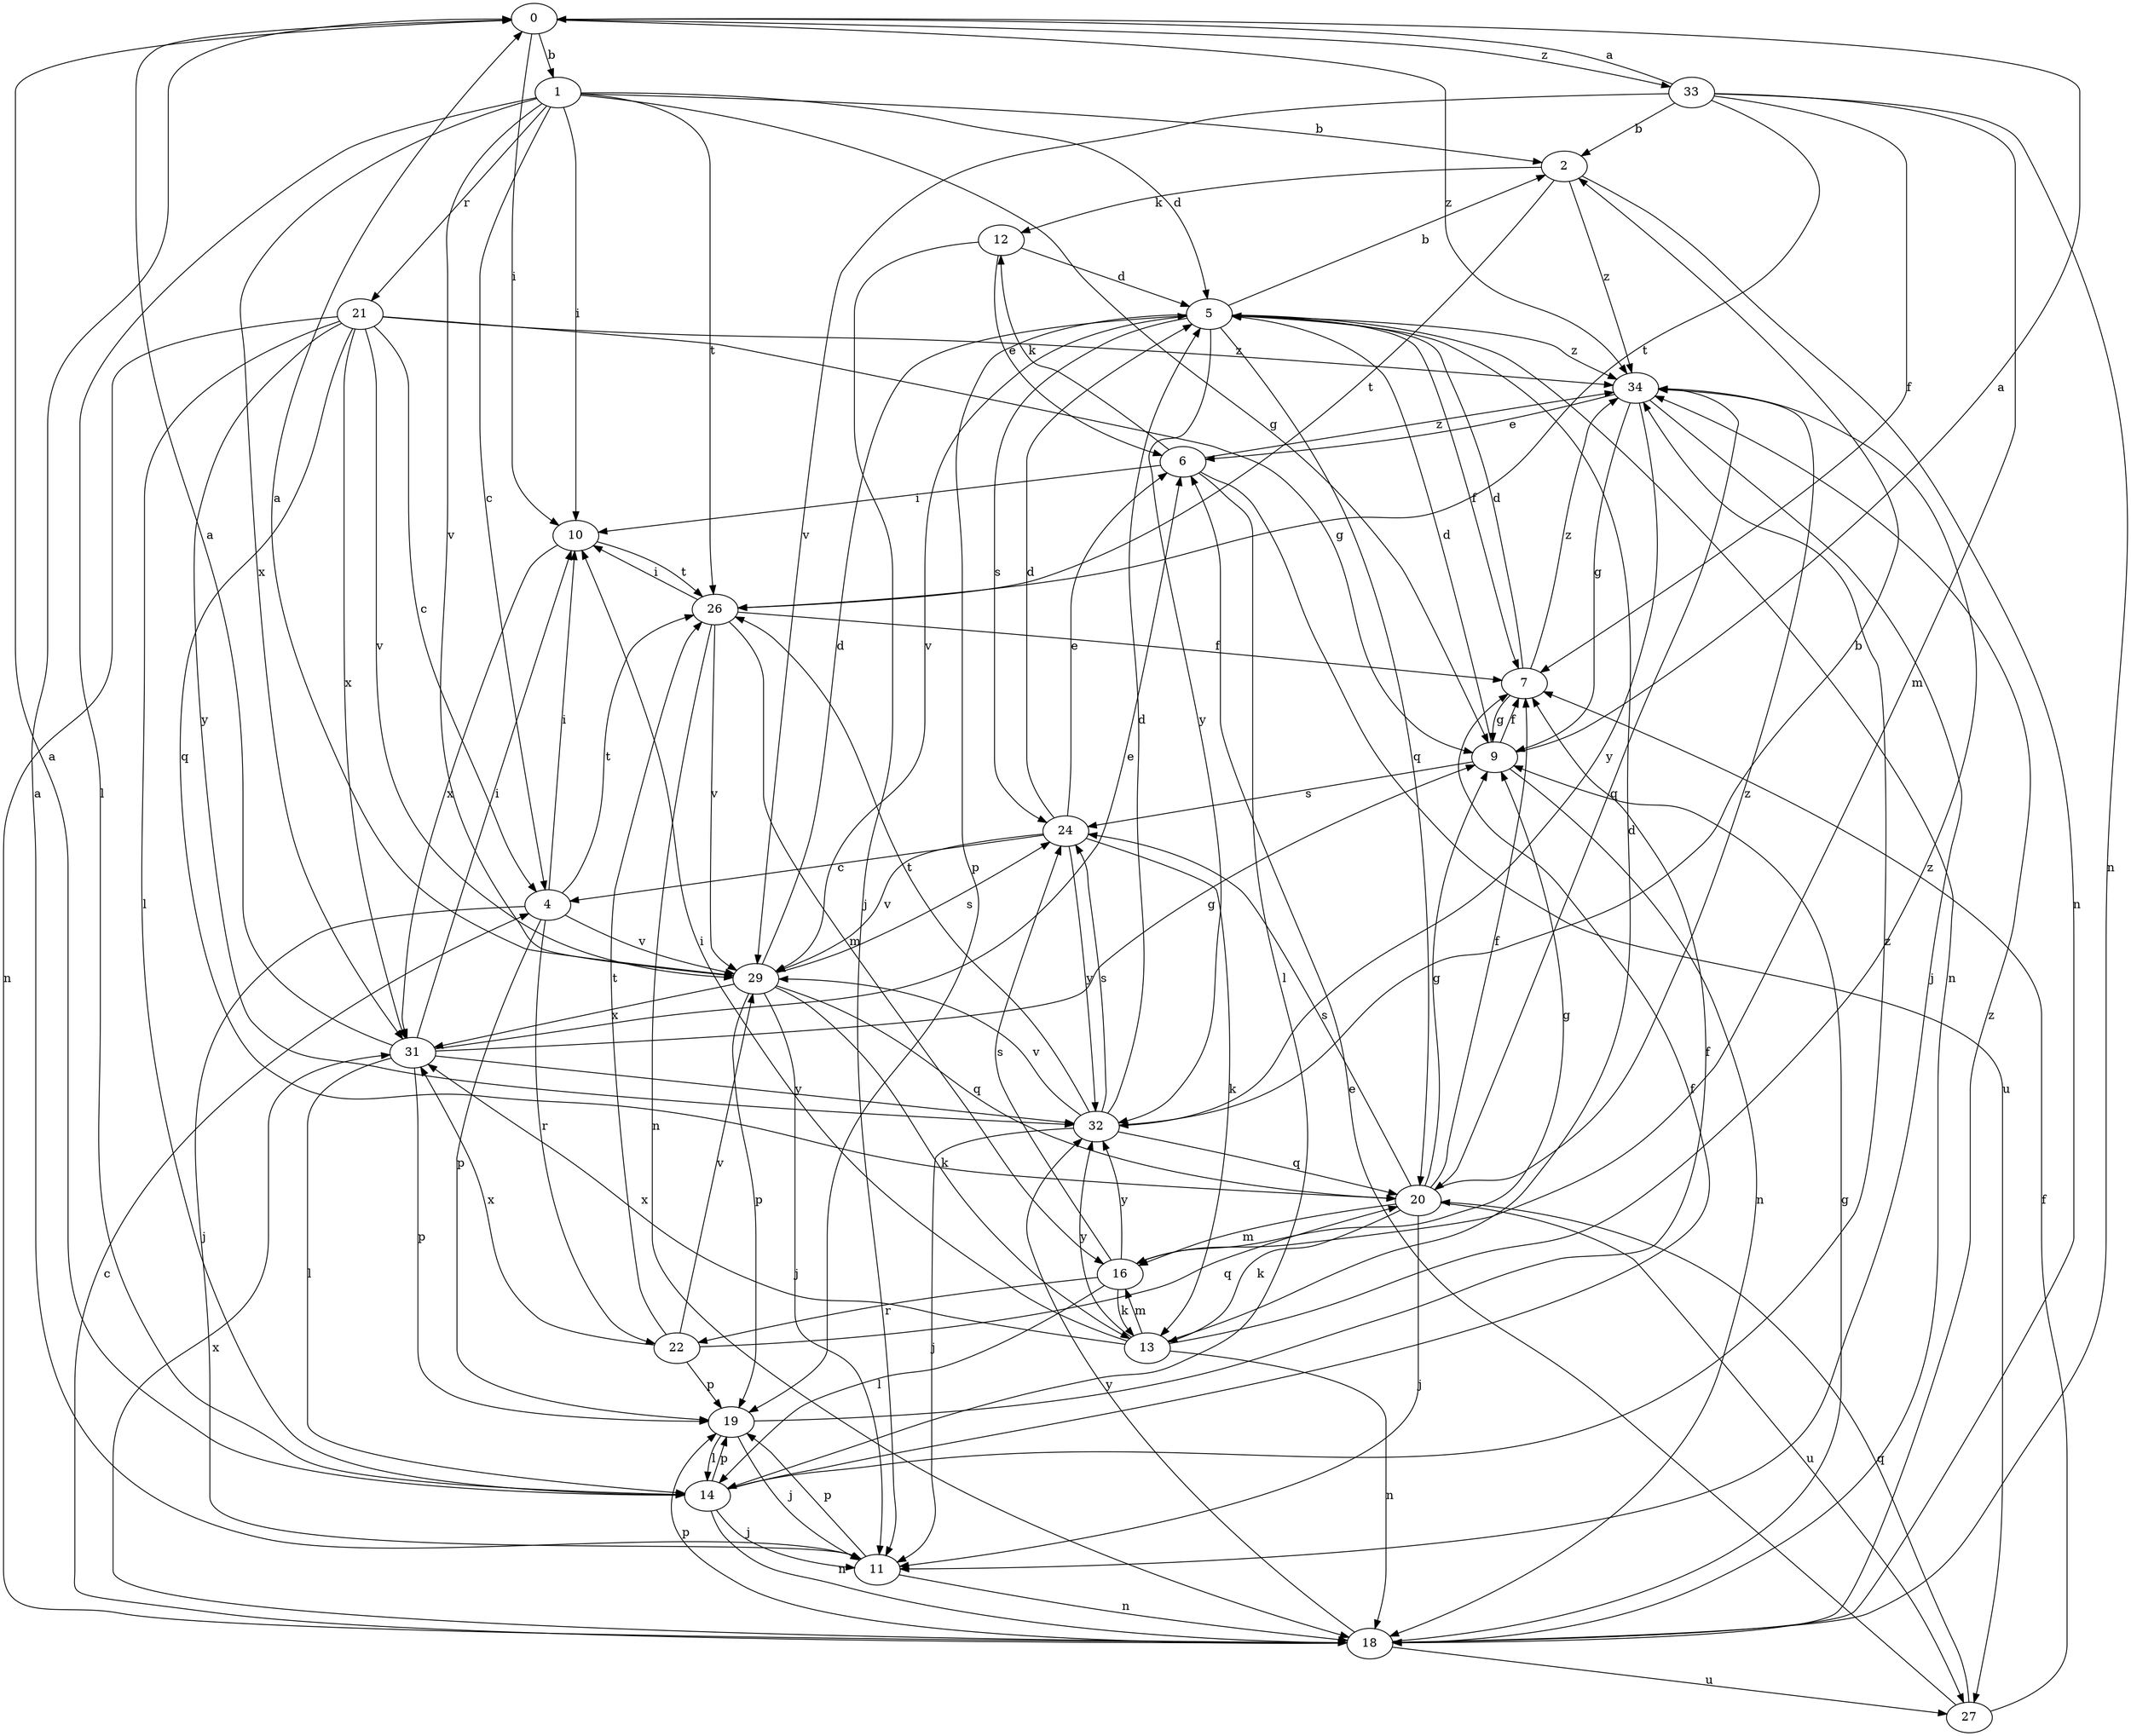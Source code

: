 strict digraph  {
0;
1;
2;
4;
5;
6;
7;
9;
10;
11;
12;
13;
14;
16;
18;
19;
20;
21;
22;
24;
26;
27;
29;
31;
32;
33;
34;
0 -> 1  [label=b];
0 -> 10  [label=i];
0 -> 33  [label=z];
0 -> 34  [label=z];
1 -> 2  [label=b];
1 -> 4  [label=c];
1 -> 5  [label=d];
1 -> 9  [label=g];
1 -> 10  [label=i];
1 -> 14  [label=l];
1 -> 21  [label=r];
1 -> 26  [label=t];
1 -> 29  [label=v];
1 -> 31  [label=x];
2 -> 12  [label=k];
2 -> 18  [label=n];
2 -> 26  [label=t];
2 -> 34  [label=z];
4 -> 10  [label=i];
4 -> 11  [label=j];
4 -> 19  [label=p];
4 -> 22  [label=r];
4 -> 26  [label=t];
4 -> 29  [label=v];
5 -> 2  [label=b];
5 -> 7  [label=f];
5 -> 18  [label=n];
5 -> 19  [label=p];
5 -> 20  [label=q];
5 -> 24  [label=s];
5 -> 29  [label=v];
5 -> 32  [label=y];
5 -> 34  [label=z];
6 -> 10  [label=i];
6 -> 12  [label=k];
6 -> 14  [label=l];
6 -> 27  [label=u];
6 -> 34  [label=z];
7 -> 5  [label=d];
7 -> 9  [label=g];
7 -> 34  [label=z];
9 -> 0  [label=a];
9 -> 5  [label=d];
9 -> 7  [label=f];
9 -> 18  [label=n];
9 -> 24  [label=s];
10 -> 26  [label=t];
10 -> 31  [label=x];
11 -> 0  [label=a];
11 -> 18  [label=n];
11 -> 19  [label=p];
12 -> 5  [label=d];
12 -> 6  [label=e];
12 -> 11  [label=j];
13 -> 5  [label=d];
13 -> 10  [label=i];
13 -> 16  [label=m];
13 -> 18  [label=n];
13 -> 31  [label=x];
13 -> 32  [label=y];
13 -> 34  [label=z];
14 -> 0  [label=a];
14 -> 7  [label=f];
14 -> 11  [label=j];
14 -> 18  [label=n];
14 -> 19  [label=p];
14 -> 34  [label=z];
16 -> 9  [label=g];
16 -> 13  [label=k];
16 -> 14  [label=l];
16 -> 22  [label=r];
16 -> 24  [label=s];
16 -> 32  [label=y];
18 -> 4  [label=c];
18 -> 9  [label=g];
18 -> 19  [label=p];
18 -> 27  [label=u];
18 -> 31  [label=x];
18 -> 32  [label=y];
18 -> 34  [label=z];
19 -> 7  [label=f];
19 -> 11  [label=j];
19 -> 14  [label=l];
20 -> 7  [label=f];
20 -> 9  [label=g];
20 -> 11  [label=j];
20 -> 13  [label=k];
20 -> 16  [label=m];
20 -> 24  [label=s];
20 -> 27  [label=u];
20 -> 34  [label=z];
21 -> 4  [label=c];
21 -> 9  [label=g];
21 -> 14  [label=l];
21 -> 18  [label=n];
21 -> 20  [label=q];
21 -> 29  [label=v];
21 -> 31  [label=x];
21 -> 32  [label=y];
21 -> 34  [label=z];
22 -> 19  [label=p];
22 -> 20  [label=q];
22 -> 26  [label=t];
22 -> 29  [label=v];
22 -> 31  [label=x];
24 -> 4  [label=c];
24 -> 5  [label=d];
24 -> 6  [label=e];
24 -> 13  [label=k];
24 -> 29  [label=v];
24 -> 32  [label=y];
26 -> 7  [label=f];
26 -> 10  [label=i];
26 -> 16  [label=m];
26 -> 18  [label=n];
26 -> 29  [label=v];
27 -> 6  [label=e];
27 -> 7  [label=f];
27 -> 20  [label=q];
29 -> 0  [label=a];
29 -> 5  [label=d];
29 -> 11  [label=j];
29 -> 13  [label=k];
29 -> 19  [label=p];
29 -> 20  [label=q];
29 -> 24  [label=s];
29 -> 31  [label=x];
31 -> 0  [label=a];
31 -> 6  [label=e];
31 -> 9  [label=g];
31 -> 10  [label=i];
31 -> 14  [label=l];
31 -> 19  [label=p];
31 -> 32  [label=y];
32 -> 2  [label=b];
32 -> 5  [label=d];
32 -> 11  [label=j];
32 -> 20  [label=q];
32 -> 24  [label=s];
32 -> 26  [label=t];
32 -> 29  [label=v];
33 -> 0  [label=a];
33 -> 2  [label=b];
33 -> 7  [label=f];
33 -> 16  [label=m];
33 -> 18  [label=n];
33 -> 26  [label=t];
33 -> 29  [label=v];
34 -> 6  [label=e];
34 -> 9  [label=g];
34 -> 11  [label=j];
34 -> 20  [label=q];
34 -> 32  [label=y];
}
